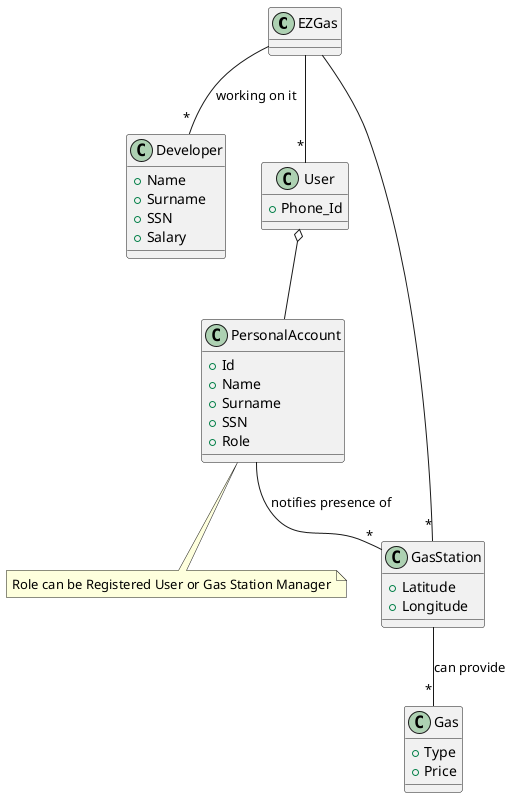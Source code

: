 @startuml
class EZGas{

}
class Developer{
	+ Name
	+ Surname
	+ SSN
	+ Salary
}
class User {
	+ Phone_Id
}
class PersonalAccount {
	+ Id
	+ Name
	+ Surname
	+ SSN
	+ Role
}
class GasStation{
	+ Latitude
	+ Longitude
}
class Gas{
	+ Type
	+ Price
}

note "Role can be Registered User or Gas Station Manager" as N1
PersonalAccount -- N1

User o-- PersonalAccount
GasStation --"*" Gas :"can provide"
EZGas --"*" User
EZGas --"*" GasStation
EZGas --"*" Developer : "working on it"
PersonalAccount --"*" GasStation : "notifies presence of	"
@enduml
